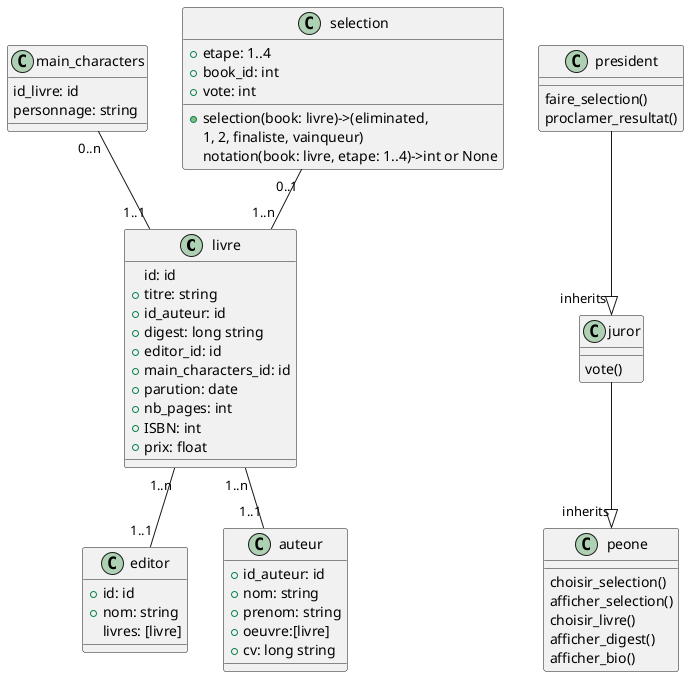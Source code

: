 @startuml
'https://plantuml.com/class-diagram
class livre{
id: id
+titre: string
+id_auteur: id
+digest: long string
+editor_id: id
+main_characters_id: id
+parution: date
+nb_pages: int
+ISBN: int
+prix: float
}
class main_characters {
id_livre: id
personnage: string
}
class editor {
+id: id
+nom: string
livres: [livre]
}
class auteur{
+id_auteur: id
+nom: string
+prenom: string
+oeuvre:[livre]
+cv: long string
}

class selection{
+etape: 1..4
+book_id: int
+vote: int
+ selection(book: livre)->(eliminated,
1, 2, finaliste, vainqueur)
notation(book: livre, etape: 1..4)->int or None
}
class peone{
    choisir_selection()
    afficher_selection()
    choisir_livre()
    afficher_digest()
    afficher_bio()
 }
 class juror{
    vote()
 }
 class president{
    faire_selection()
    proclamer_resultat()
 }
livre"1..n"--"1..1"editor
livre"1..n"--"1..1"auteur
selection"0..1"--"1..n"livre
main_characters"0..n"--"1..1"livre
president--|>"inherits"juror
juror--|>"inherits"peone
@enduml